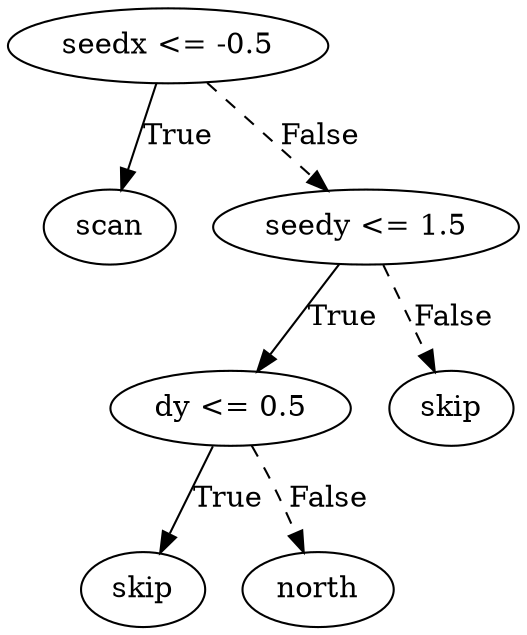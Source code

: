 digraph {
0 [label="seedx <= -0.5"];
1 [label="scan"];
0 -> 1 [label="True"];
2 [label="seedy <= 1.5"];
3 [label="dy <= 0.5"];
4 [label="skip"];
3 -> 4 [label="True"];
5 [label="north"];
3 -> 5 [style="dashed", label="False"];
2 -> 3 [label="True"];
6 [label="skip"];
2 -> 6 [style="dashed", label="False"];
0 -> 2 [style="dashed", label="False"];

}